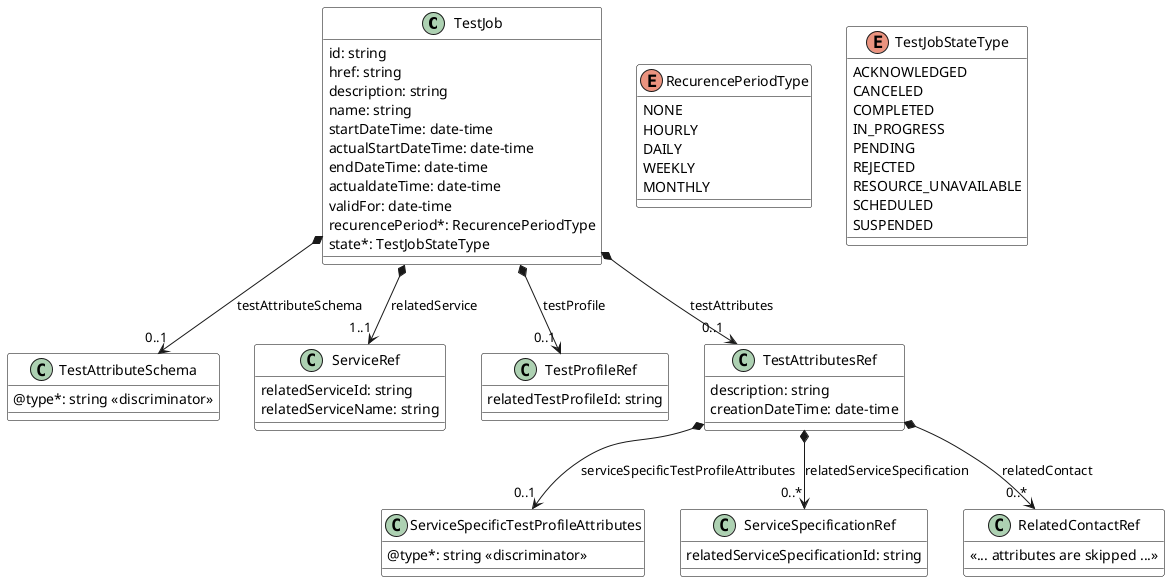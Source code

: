 @startuml TestJobClass
skinparam {
    ClassBackgroundColor White
    ClassBorderColor Black
    ClassBorderColor<<ServicePayloadSpecificAttributes>> FireBrick
    ClassBorderColor<<ResultPayload>> FireBrick
}
set namespaceSeparator none


class TestJob {
    id: string
    href: string
    description: string
    name: string
    startDateTime: date-time
    actualStartDateTime: date-time
    endDateTime: date-time
    actualdateTime: date-time
    validFor: date-time
    recurencePeriod*: RecurencePeriodType
    state*: TestJobStateType

}


class TestAttributeSchema {
    @type*: string <<discriminator>>
}

class ServiceRef {
    relatedServiceId: string
    relatedServiceName: string
}

class TestProfileRef {
    relatedTestProfileId: string
}

enum RecurencePeriodType {
    NONE
    HOURLY
    DAILY
    WEEKLY
    MONTHLY
}

enum TestJobStateType{
    ACKNOWLEDGED
    CANCELED
    COMPLETED
    IN_PROGRESS
    PENDING
    REJECTED
    RESOURCE_UNAVAILABLE
    SCHEDULED
    SUSPENDED
}


class TestAttributesRef{
    description: string
    creationDateTime: date-time

}

class ServiceSpecificTestProfileAttributes {
    @type*: string <<discriminator>>
}
class ServiceSpecificationRef {
        relatedServiceSpecificationId: string
}

class RelatedContactRef {
    <<... attributes are skipped ...>>
}

TestAttributesRef *-->"0..1" ServiceSpecificTestProfileAttributes : serviceSpecificTestProfileAttributes
TestAttributesRef *-->"0..*" ServiceSpecificationRef : relatedServiceSpecification
TestAttributesRef *-->"0..*" RelatedContactRef : relatedContact


TestJob *-->"0..1" TestAttributeSchema : testAttributeSchema
TestJob *-->"1..1" ServiceRef : relatedService
TestJob *-->"0..1" TestProfileRef : testProfile
TestJob *-->"0..1" TestAttributesRef: testAttributes